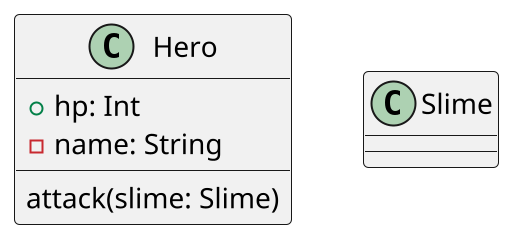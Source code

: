@startuml
'https://plantuml.com/class-diagram

'사이즈 증가'
scale 2

class Hero{
    + hp: Int
    - name: String

    attack(slime: Slime)

}

class Slime

@enduml